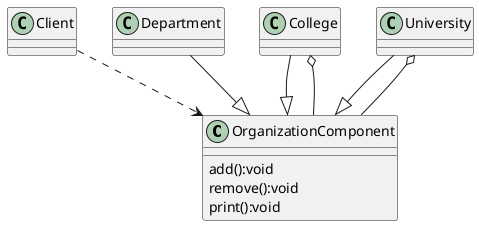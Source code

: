 @startuml
'https://plantuml.com/class-diagram

class OrganizationComponent
class Client
class Department
class College
class University

class OrganizationComponent{
add():void
remove():void
print():void
}

Client ..> OrganizationComponent

Department --|> OrganizationComponent
College --|> OrganizationComponent
University --|> OrganizationComponent

College o-- OrganizationComponent
University o-- OrganizationComponent

@enduml